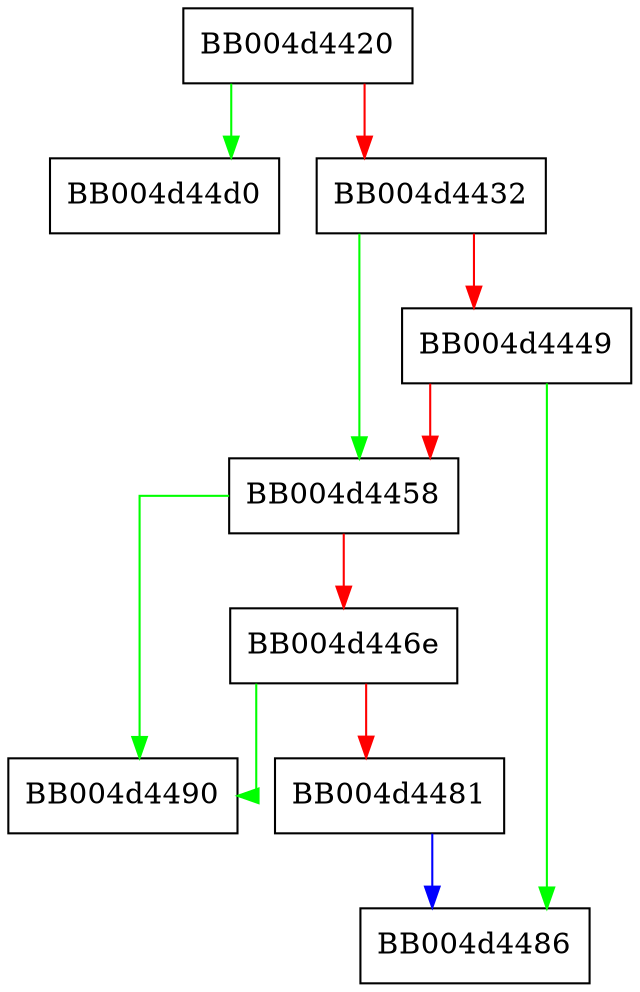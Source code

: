 digraph tls_construct_ctos_npn {
  node [shape="box"];
  graph [splines=ortho];
  BB004d4420 -> BB004d44d0 [color="green"];
  BB004d4420 -> BB004d4432 [color="red"];
  BB004d4432 -> BB004d4458 [color="green"];
  BB004d4432 -> BB004d4449 [color="red"];
  BB004d4449 -> BB004d4486 [color="green"];
  BB004d4449 -> BB004d4458 [color="red"];
  BB004d4458 -> BB004d4490 [color="green"];
  BB004d4458 -> BB004d446e [color="red"];
  BB004d446e -> BB004d4490 [color="green"];
  BB004d446e -> BB004d4481 [color="red"];
  BB004d4481 -> BB004d4486 [color="blue"];
}